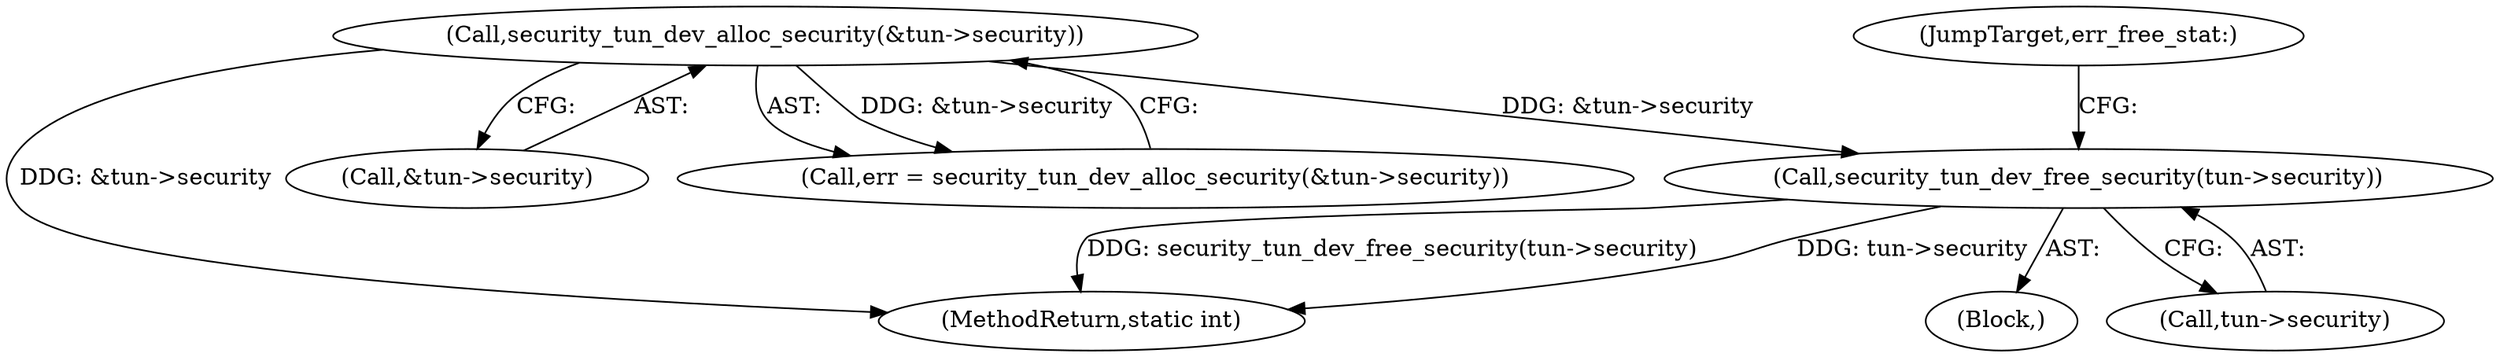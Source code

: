 digraph "0_linux_5c25f65fd1e42685f7ccd80e0621829c105785d9@API" {
"1000582" [label="(Call,security_tun_dev_free_security(tun->security))"];
"1000457" [label="(Call,security_tun_dev_alloc_security(&tun->security))"];
"1000596" [label="(MethodReturn,static int)"];
"1000458" [label="(Call,&tun->security)"];
"1000110" [label="(Block,)"];
"1000455" [label="(Call,err = security_tun_dev_alloc_security(&tun->security))"];
"1000583" [label="(Call,tun->security)"];
"1000586" [label="(JumpTarget,err_free_stat:)"];
"1000457" [label="(Call,security_tun_dev_alloc_security(&tun->security))"];
"1000582" [label="(Call,security_tun_dev_free_security(tun->security))"];
"1000582" -> "1000110"  [label="AST: "];
"1000582" -> "1000583"  [label="CFG: "];
"1000583" -> "1000582"  [label="AST: "];
"1000586" -> "1000582"  [label="CFG: "];
"1000582" -> "1000596"  [label="DDG: tun->security"];
"1000582" -> "1000596"  [label="DDG: security_tun_dev_free_security(tun->security)"];
"1000457" -> "1000582"  [label="DDG: &tun->security"];
"1000457" -> "1000455"  [label="AST: "];
"1000457" -> "1000458"  [label="CFG: "];
"1000458" -> "1000457"  [label="AST: "];
"1000455" -> "1000457"  [label="CFG: "];
"1000457" -> "1000596"  [label="DDG: &tun->security"];
"1000457" -> "1000455"  [label="DDG: &tun->security"];
}
